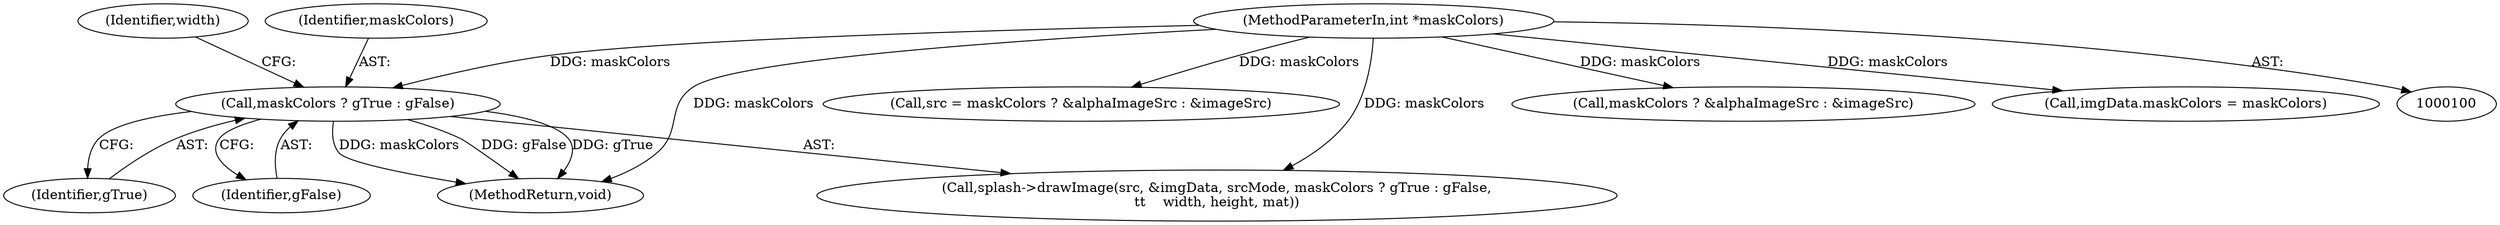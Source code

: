digraph "0_poppler_7b2d314a61fd0e12f47c62996cb49ec0d1ba747a_10@pointer" {
"1000539" [label="(Call,maskColors ? gTrue : gFalse)"];
"1000107" [label="(MethodParameterIn,int *maskColors)"];
"1000541" [label="(Identifier,gTrue)"];
"1000107" [label="(MethodParameterIn,int *maskColors)"];
"1000543" [label="(Identifier,width)"];
"1000542" [label="(Identifier,gFalse)"];
"1000540" [label="(Identifier,maskColors)"];
"1000569" [label="(MethodReturn,void)"];
"1000526" [label="(Call,src = maskColors ? &alphaImageSrc : &imageSrc)"];
"1000539" [label="(Call,maskColors ? gTrue : gFalse)"];
"1000534" [label="(Call,splash->drawImage(src, &imgData, srcMode, maskColors ? gTrue : gFalse,\n\t\t    width, height, mat))"];
"1000528" [label="(Call,maskColors ? &alphaImageSrc : &imageSrc)"];
"1000188" [label="(Call,imgData.maskColors = maskColors)"];
"1000539" -> "1000534"  [label="AST: "];
"1000539" -> "1000541"  [label="CFG: "];
"1000539" -> "1000542"  [label="CFG: "];
"1000540" -> "1000539"  [label="AST: "];
"1000541" -> "1000539"  [label="AST: "];
"1000542" -> "1000539"  [label="AST: "];
"1000543" -> "1000539"  [label="CFG: "];
"1000539" -> "1000569"  [label="DDG: maskColors"];
"1000539" -> "1000569"  [label="DDG: gFalse"];
"1000539" -> "1000569"  [label="DDG: gTrue"];
"1000107" -> "1000539"  [label="DDG: maskColors"];
"1000107" -> "1000100"  [label="AST: "];
"1000107" -> "1000569"  [label="DDG: maskColors"];
"1000107" -> "1000188"  [label="DDG: maskColors"];
"1000107" -> "1000526"  [label="DDG: maskColors"];
"1000107" -> "1000528"  [label="DDG: maskColors"];
"1000107" -> "1000534"  [label="DDG: maskColors"];
}
